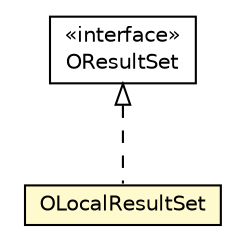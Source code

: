 #!/usr/local/bin/dot
#
# Class diagram 
# Generated by UMLGraph version R5_6-24-gf6e263 (http://www.umlgraph.org/)
#

digraph G {
	edge [fontname="Helvetica",fontsize=10,labelfontname="Helvetica",labelfontsize=10];
	node [fontname="Helvetica",fontsize=10,shape=plaintext];
	nodesep=0.25;
	ranksep=0.5;
	// com.orientechnologies.orient.core.sql.parser.OLocalResultSet
	c4254895 [label=<<table title="com.orientechnologies.orient.core.sql.parser.OLocalResultSet" border="0" cellborder="1" cellspacing="0" cellpadding="2" port="p" bgcolor="lemonChiffon" href="./OLocalResultSet.html">
		<tr><td><table border="0" cellspacing="0" cellpadding="1">
<tr><td align="center" balign="center"> OLocalResultSet </td></tr>
		</table></td></tr>
		</table>>, URL="./OLocalResultSet.html", fontname="Helvetica", fontcolor="black", fontsize=10.0];
	// com.orientechnologies.orient.core.sql.executor.OResultSet
	c4255227 [label=<<table title="com.orientechnologies.orient.core.sql.executor.OResultSet" border="0" cellborder="1" cellspacing="0" cellpadding="2" port="p" href="../executor/OResultSet.html">
		<tr><td><table border="0" cellspacing="0" cellpadding="1">
<tr><td align="center" balign="center"> &#171;interface&#187; </td></tr>
<tr><td align="center" balign="center"> OResultSet </td></tr>
		</table></td></tr>
		</table>>, URL="../executor/OResultSet.html", fontname="Helvetica", fontcolor="black", fontsize=10.0];
	//com.orientechnologies.orient.core.sql.parser.OLocalResultSet implements com.orientechnologies.orient.core.sql.executor.OResultSet
	c4255227:p -> c4254895:p [dir=back,arrowtail=empty,style=dashed];
}

